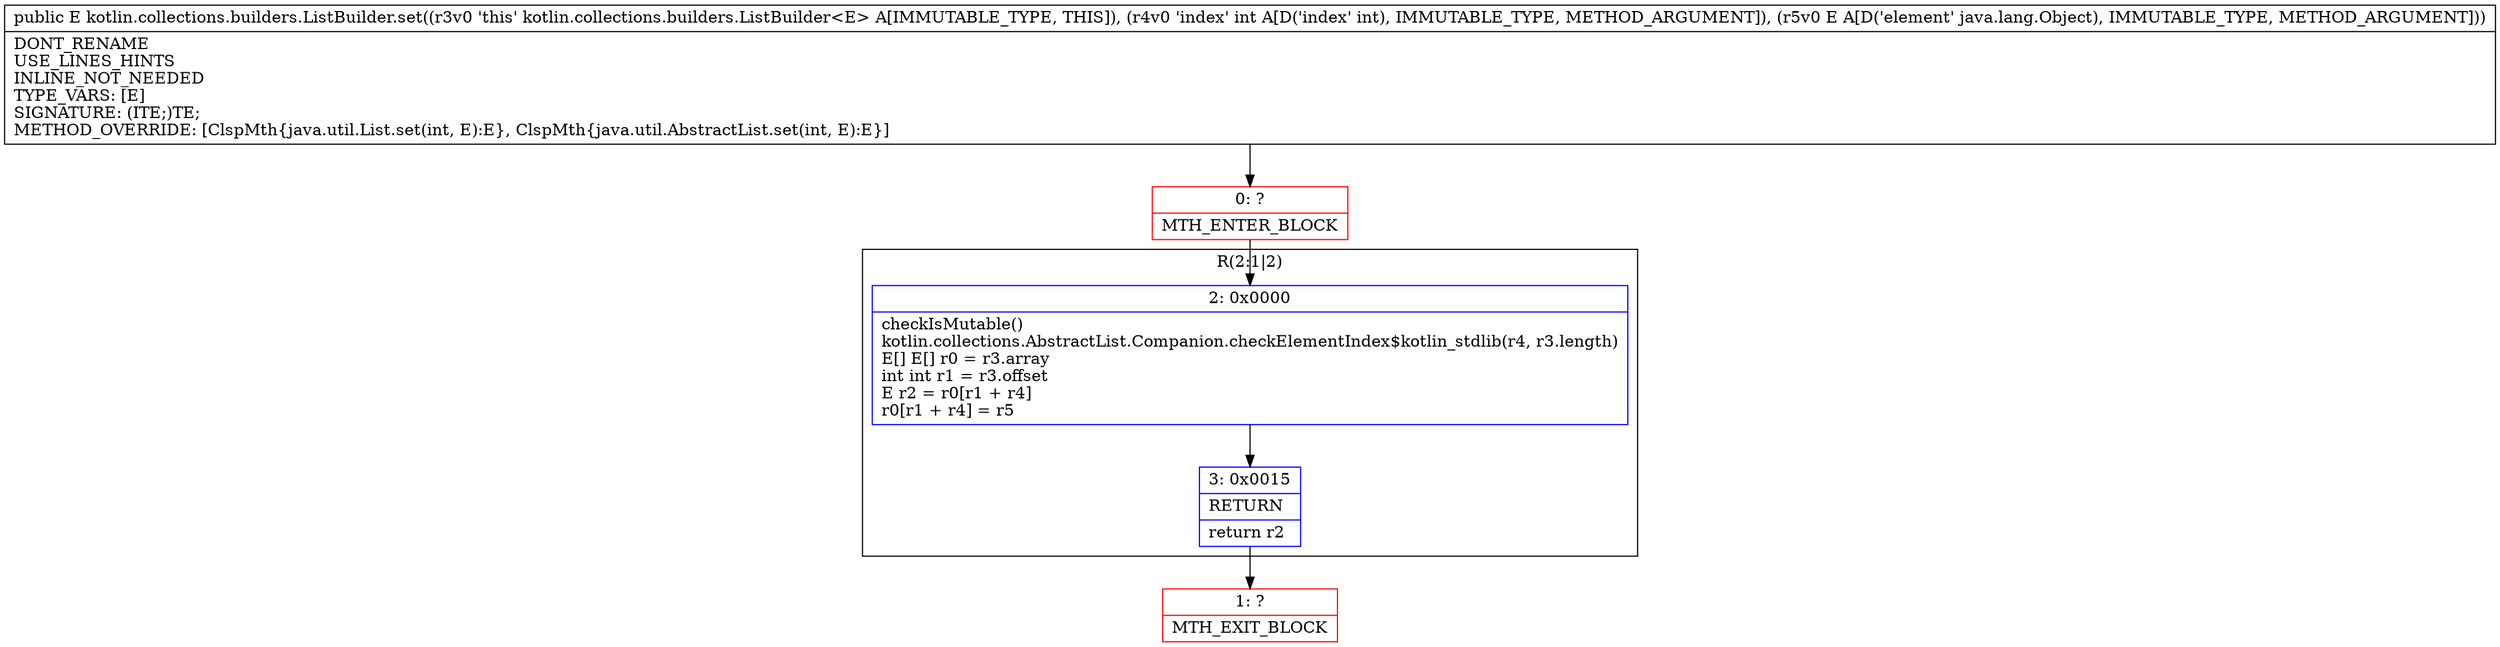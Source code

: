 digraph "CFG forkotlin.collections.builders.ListBuilder.set(ILjava\/lang\/Object;)Ljava\/lang\/Object;" {
subgraph cluster_Region_472709331 {
label = "R(2:1|2)";
node [shape=record,color=blue];
Node_2 [shape=record,label="{2\:\ 0x0000|checkIsMutable()\lkotlin.collections.AbstractList.Companion.checkElementIndex$kotlin_stdlib(r4, r3.length)\lE[] E[] r0 = r3.array\lint int r1 = r3.offset\lE r2 = r0[r1 + r4]\lr0[r1 + r4] = r5\l}"];
Node_3 [shape=record,label="{3\:\ 0x0015|RETURN\l|return r2\l}"];
}
Node_0 [shape=record,color=red,label="{0\:\ ?|MTH_ENTER_BLOCK\l}"];
Node_1 [shape=record,color=red,label="{1\:\ ?|MTH_EXIT_BLOCK\l}"];
MethodNode[shape=record,label="{public E kotlin.collections.builders.ListBuilder.set((r3v0 'this' kotlin.collections.builders.ListBuilder\<E\> A[IMMUTABLE_TYPE, THIS]), (r4v0 'index' int A[D('index' int), IMMUTABLE_TYPE, METHOD_ARGUMENT]), (r5v0 E A[D('element' java.lang.Object), IMMUTABLE_TYPE, METHOD_ARGUMENT]))  | DONT_RENAME\lUSE_LINES_HINTS\lINLINE_NOT_NEEDED\lTYPE_VARS: [E]\lSIGNATURE: (ITE;)TE;\lMETHOD_OVERRIDE: [ClspMth\{java.util.List.set(int, E):E\}, ClspMth\{java.util.AbstractList.set(int, E):E\}]\l}"];
MethodNode -> Node_0;Node_2 -> Node_3;
Node_3 -> Node_1;
Node_0 -> Node_2;
}

